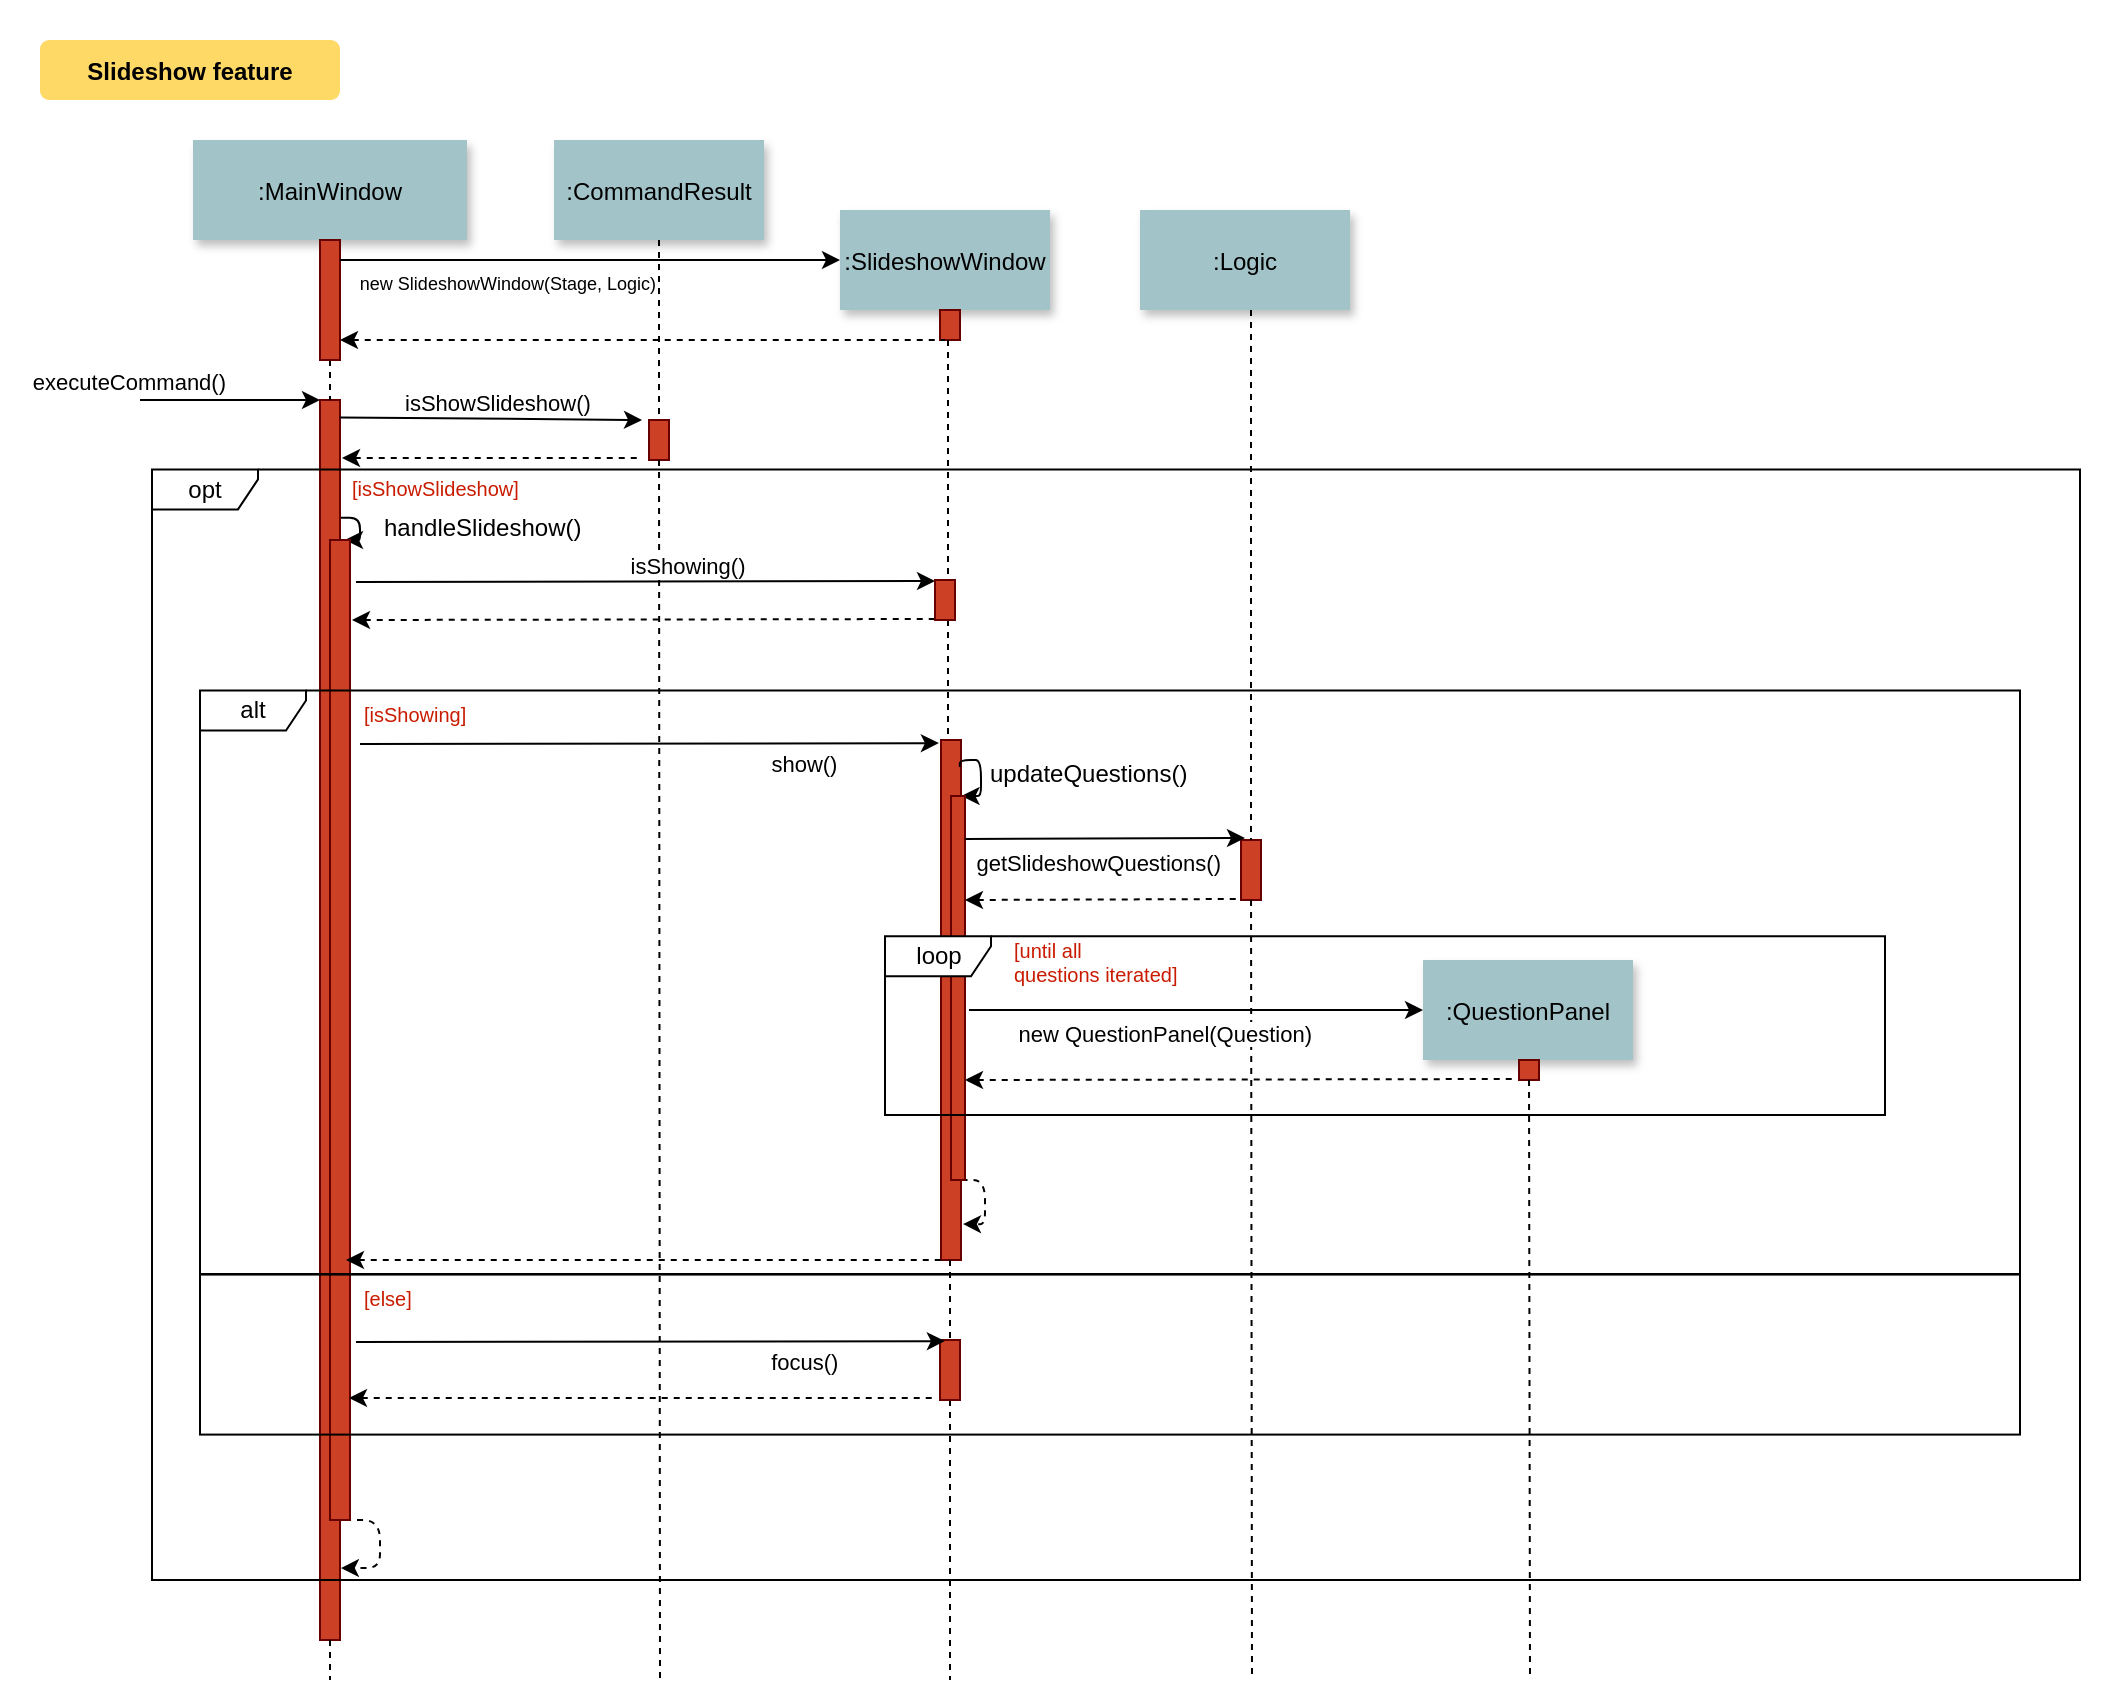 <mxfile version="12.2.0" type="device" pages="1"><diagram name="Page-1" id="9361dd3d-8414-5efd-6122-117bd74ce7a7"><mxGraphModel dx="444" dy="243" grid="1" gridSize="10" guides="1" tooltips="1" connect="1" arrows="1" fold="1" page="0" pageScale="1.5" pageWidth="826" pageHeight="1169" background="#ffffff" math="0" shadow="0"><root><mxCell id="0"/><mxCell id="1" parent="0"/><mxCell id="_MphoM6bQr7qv1nkgnH3-72" value="" style="rounded=0;whiteSpace=wrap;html=1;strokeColor=none;" vertex="1" parent="1"><mxGeometry x="40" width="1060" height="840" as="geometry"/></mxCell><mxCell id="fjkoWwOl3rDA__cH2UTF-113" style="edgeStyle=orthogonalEdgeStyle;rounded=1;orthogonalLoop=1;jettySize=auto;html=1;exitX=0.988;exitY=0.095;exitDx=0;exitDy=0;exitPerimeter=0;entryX=0.75;entryY=0;entryDx=0;entryDy=0;" parent="1" source="2" target="fjkoWwOl3rDA__cH2UTF-107" edge="1"><mxGeometry relative="1" as="geometry"><Array as="points"><mxPoint x="220" y="259"/><mxPoint x="220" y="270"/></Array></mxGeometry></mxCell><mxCell id="2" value="" style="fillColor=#CC4125;strokeColor=#660000" parent="1" vertex="1"><mxGeometry x="200" y="200" width="10" height="620" as="geometry"/></mxCell><mxCell id="3" value="executeCommand()" style="edgeStyle=none;verticalLabelPosition=top;verticalAlign=bottom;labelPosition=left;align=right" parent="1" edge="1"><mxGeometry x="110" y="100" width="100" height="100" as="geometry"><mxPoint x="110" y="200" as="sourcePoint"/><mxPoint x="200" y="200" as="targetPoint"/></mxGeometry></mxCell><mxCell id="4" value=":MainWindow" style="shadow=1;fillColor=#A2C4C9;strokeColor=none" parent="1" vertex="1"><mxGeometry x="136.5" y="70" width="137" height="50" as="geometry"/></mxCell><mxCell id="7" value=":CommandResult" style="shadow=1;fillColor=#A2C4C9;strokeColor=none" parent="1" vertex="1"><mxGeometry x="317" y="70" width="105" height="50" as="geometry"/></mxCell><mxCell id="33" value="" style="edgeStyle=elbowEdgeStyle;elbow=horizontal;endArrow=none;dashed=1" parent="1" source="fjkoWwOl3rDA__cH2UTF-145" target="2" edge="1"><mxGeometry x="230.0" y="310" width="100" height="100" as="geometry"><mxPoint x="230.0" y="410" as="sourcePoint"/><mxPoint x="330" y="310" as="targetPoint"/></mxGeometry></mxCell><mxCell id="44" value="" style="edgeStyle=none;dashed=1;endArrow=none" parent="1" source="2" edge="1"><mxGeometry x="50" y="360" width="100" height="100" as="geometry"><mxPoint x="50" y="460" as="sourcePoint"/><mxPoint x="205" y="840" as="targetPoint"/></mxGeometry></mxCell><mxCell id="71" value="Slideshow feature" style="rounded=1;fontStyle=1;fillColor=#FFD966;strokeColor=none" parent="1" vertex="1"><mxGeometry x="60" y="20" width="150" height="30" as="geometry"/></mxCell><mxCell id="fjkoWwOl3rDA__cH2UTF-115" style="edgeStyle=orthogonalEdgeStyle;rounded=1;orthogonalLoop=1;jettySize=auto;html=1;exitX=0.75;exitY=1;exitDx=0;exitDy=0;entryX=1.043;entryY=0.942;entryDx=0;entryDy=0;dashed=1;entryPerimeter=0;" parent="1" source="fjkoWwOl3rDA__cH2UTF-107" target="2" edge="1"><mxGeometry relative="1" as="geometry"><mxPoint x="212.172" y="293.207" as="sourcePoint"/><mxPoint x="210.103" y="305.621" as="targetPoint"/><Array as="points"><mxPoint x="230" y="760"/><mxPoint x="230" y="784"/></Array></mxGeometry></mxCell><mxCell id="fjkoWwOl3rDA__cH2UTF-107" value="" style="fillColor=#CC4125;strokeColor=#660000" parent="1" vertex="1"><mxGeometry x="205" y="270" width="10" height="490" as="geometry"/></mxCell><mxCell id="fjkoWwOl3rDA__cH2UTF-116" value="handleSlideshow()" style="text;html=1;" parent="1" vertex="1"><mxGeometry x="230" y="250" width="70" height="30" as="geometry"/></mxCell><mxCell id="fjkoWwOl3rDA__cH2UTF-118" value="" style="fillColor=#CC4125;strokeColor=#660000" parent="1" vertex="1"><mxGeometry x="364.5" y="210" width="10" height="20" as="geometry"/></mxCell><mxCell id="fjkoWwOl3rDA__cH2UTF-119" value="isShowSlideshow()" style="edgeStyle=none;verticalLabelPosition=top;verticalAlign=bottom;labelPosition=left;align=right;exitX=1.286;exitY=0.067;exitDx=0;exitDy=0;exitPerimeter=0;" parent="1" edge="1"><mxGeometry x="-3" y="60" width="100" height="100" as="geometry"><mxPoint x="209.86" y="208.71" as="sourcePoint"/><mxPoint x="361" y="210" as="targetPoint"/><mxPoint x="52" y="1" as="offset"/></mxGeometry></mxCell><mxCell id="fjkoWwOl3rDA__cH2UTF-120" value="" style="edgeStyle=none;verticalLabelPosition=top;verticalAlign=bottom;labelPosition=left;align=right;endArrow=none;startArrow=classic;dashed=1;" parent="1" edge="1"><mxGeometry x="279" y="129.259" width="100" height="100" as="geometry"><mxPoint x="211" y="229" as="sourcePoint"/><mxPoint x="360" y="229" as="targetPoint"/></mxGeometry></mxCell><mxCell id="fjkoWwOl3rDA__cH2UTF-121" value="" style="edgeStyle=elbowEdgeStyle;elbow=horizontal;endArrow=none;dashed=1" parent="1" source="7" target="fjkoWwOl3rDA__cH2UTF-118" edge="1"><mxGeometry x="394.5" y="320" width="100" height="100" as="geometry"><mxPoint x="369.776" y="130.0" as="sourcePoint"/><mxPoint x="494.5" y="320" as="targetPoint"/></mxGeometry></mxCell><mxCell id="fjkoWwOl3rDA__cH2UTF-122" value="" style="edgeStyle=none;dashed=1;endArrow=none" parent="1" source="fjkoWwOl3rDA__cH2UTF-118" edge="1"><mxGeometry x="214.5" y="370" width="100" height="100" as="geometry"><mxPoint x="214.5" y="470" as="sourcePoint"/><mxPoint x="370" y="840" as="targetPoint"/></mxGeometry></mxCell><mxCell id="fjkoWwOl3rDA__cH2UTF-141" value=":SlideshowWindow" style="shadow=1;fillColor=#A2C4C9;strokeColor=none" parent="1" vertex="1"><mxGeometry x="460" y="105" width="105" height="50" as="geometry"/></mxCell><mxCell id="fjkoWwOl3rDA__cH2UTF-142" value="" style="fillColor=#CC4125;strokeColor=#660000" parent="1" vertex="1"><mxGeometry x="510.5" y="370" width="10" height="260" as="geometry"/></mxCell><mxCell id="fjkoWwOl3rDA__cH2UTF-143" value="" style="edgeStyle=elbowEdgeStyle;elbow=horizontal;endArrow=none;dashed=1" parent="1" source="fjkoWwOl3rDA__cH2UTF-183" target="fjkoWwOl3rDA__cH2UTF-142" edge="1"><mxGeometry x="537.5" y="355" width="100" height="100" as="geometry"><mxPoint x="512.776" y="165.0" as="sourcePoint"/><mxPoint x="637.5" y="355" as="targetPoint"/></mxGeometry></mxCell><mxCell id="fjkoWwOl3rDA__cH2UTF-144" value="" style="edgeStyle=none;dashed=1;endArrow=none" parent="1" source="fjkoWwOl3rDA__cH2UTF-189" edge="1"><mxGeometry x="359.5" y="380" width="100" height="100" as="geometry"><mxPoint x="515" y="630" as="sourcePoint"/><mxPoint x="515" y="840" as="targetPoint"/></mxGeometry></mxCell><mxCell id="fjkoWwOl3rDA__cH2UTF-145" value="" style="fillColor=#CC4125;strokeColor=#660000" parent="1" vertex="1"><mxGeometry x="200" y="120" width="10" height="60" as="geometry"/></mxCell><mxCell id="fjkoWwOl3rDA__cH2UTF-146" value="" style="edgeStyle=elbowEdgeStyle;elbow=horizontal;endArrow=none;dashed=1" parent="1" source="4" target="fjkoWwOl3rDA__cH2UTF-145" edge="1"><mxGeometry x="230.0" y="310" width="100" height="100" as="geometry"><mxPoint x="205.286" y="120" as="sourcePoint"/><mxPoint x="205.286" y="170" as="targetPoint"/></mxGeometry></mxCell><mxCell id="fjkoWwOl3rDA__cH2UTF-147" value="new SlideshowWindow(Stage, Logic)" style="edgeStyle=none;verticalLabelPosition=top;verticalAlign=bottom;labelPosition=left;align=right;fontSize=9;" parent="1" edge="1"><mxGeometry width="100" height="100" as="geometry"><mxPoint x="210" y="130" as="sourcePoint"/><mxPoint x="460" y="130" as="targetPoint"/><mxPoint x="35" y="20" as="offset"/></mxGeometry></mxCell><mxCell id="fjkoWwOl3rDA__cH2UTF-149" value="show()" style="edgeStyle=none;verticalLabelPosition=top;verticalAlign=bottom;labelPosition=left;align=right;entryX=-0.107;entryY=0.006;entryDx=0;entryDy=0;entryPerimeter=0;" parent="1" target="fjkoWwOl3rDA__cH2UTF-142" edge="1"><mxGeometry x="2.5" y="130" width="100" height="100" as="geometry"><mxPoint x="220" y="372" as="sourcePoint"/><mxPoint x="502.5" y="371" as="targetPoint"/><mxPoint x="96" y="19" as="offset"/></mxGeometry></mxCell><mxCell id="fjkoWwOl3rDA__cH2UTF-153" style="edgeStyle=orthogonalEdgeStyle;rounded=1;orthogonalLoop=1;jettySize=auto;html=1;exitX=0.967;exitY=0.323;exitDx=0;exitDy=0;entryX=0.75;entryY=0;entryDx=0;entryDy=0;exitPerimeter=0;" parent="1" target="fjkoWwOl3rDA__cH2UTF-155" edge="1"><mxGeometry relative="1" as="geometry"><mxPoint x="519.914" y="383.552" as="sourcePoint"/><Array as="points"><mxPoint x="530.5" y="380"/><mxPoint x="530.5" y="398"/></Array></mxGeometry></mxCell><mxCell id="fjkoWwOl3rDA__cH2UTF-154" style="edgeStyle=orthogonalEdgeStyle;rounded=1;orthogonalLoop=1;jettySize=auto;html=1;exitX=0.75;exitY=1;exitDx=0;exitDy=0;dashed=1;entryX=1.1;entryY=0.931;entryDx=0;entryDy=0;entryPerimeter=0;" parent="1" source="fjkoWwOl3rDA__cH2UTF-155" target="fjkoWwOl3rDA__cH2UTF-142" edge="1"><mxGeometry relative="1" as="geometry"><mxPoint x="522.672" y="431.207" as="sourcePoint"/><mxPoint x="530.5" y="490" as="targetPoint"/><Array as="points"><mxPoint x="532.5" y="590"/><mxPoint x="532.5" y="613"/></Array></mxGeometry></mxCell><mxCell id="fjkoWwOl3rDA__cH2UTF-155" value="" style="fillColor=#CC4125;strokeColor=#660000" parent="1" vertex="1"><mxGeometry x="515.5" y="398" width="7" height="192" as="geometry"/></mxCell><mxCell id="fjkoWwOl3rDA__cH2UTF-156" value="updateQuestions()" style="text;html=1;" parent="1" vertex="1"><mxGeometry x="532.5" y="373" width="100" height="30" as="geometry"/></mxCell><mxCell id="fjkoWwOl3rDA__cH2UTF-157" value=":Logic" style="shadow=1;fillColor=#A2C4C9;strokeColor=none" parent="1" vertex="1"><mxGeometry x="610" y="105" width="105" height="50" as="geometry"/></mxCell><mxCell id="fjkoWwOl3rDA__cH2UTF-158" value="" style="fillColor=#CC4125;strokeColor=#660000" parent="1" vertex="1"><mxGeometry x="660.5" y="420" width="10" height="30" as="geometry"/></mxCell><mxCell id="fjkoWwOl3rDA__cH2UTF-159" value="" style="edgeStyle=elbowEdgeStyle;elbow=horizontal;endArrow=none;dashed=1" parent="1" source="fjkoWwOl3rDA__cH2UTF-157" target="fjkoWwOl3rDA__cH2UTF-158" edge="1"><mxGeometry x="687.5" y="355" width="100" height="100" as="geometry"><mxPoint x="662.776" y="165.0" as="sourcePoint"/><mxPoint x="787.5" y="355" as="targetPoint"/></mxGeometry></mxCell><mxCell id="fjkoWwOl3rDA__cH2UTF-160" value="" style="edgeStyle=none;dashed=1;endArrow=none" parent="1" source="fjkoWwOl3rDA__cH2UTF-158" edge="1"><mxGeometry x="510" y="470" width="100" height="100" as="geometry"><mxPoint x="510" y="570" as="sourcePoint"/><mxPoint x="666" y="840" as="targetPoint"/></mxGeometry></mxCell><mxCell id="fjkoWwOl3rDA__cH2UTF-161" value="" style="edgeStyle=none;verticalLabelPosition=top;verticalAlign=bottom;labelPosition=left;align=right;endArrow=none;startArrow=classic;dashed=1;" parent="1" edge="1"><mxGeometry x="578.5" y="349.759" width="100" height="100" as="geometry"><mxPoint x="522.5" y="450" as="sourcePoint"/><mxPoint x="659.5" y="449.5" as="targetPoint"/></mxGeometry></mxCell><mxCell id="fjkoWwOl3rDA__cH2UTF-162" value="getSlideshowQuestions()" style="edgeStyle=none;verticalLabelPosition=top;verticalAlign=bottom;labelPosition=left;align=right;" parent="1" edge="1"><mxGeometry x="2.5" y="130" width="100" height="100" as="geometry"><mxPoint x="522.5" y="419.5" as="sourcePoint"/><mxPoint x="662.5" y="419" as="targetPoint"/><mxPoint x="60" y="21" as="offset"/></mxGeometry></mxCell><mxCell id="fjkoWwOl3rDA__cH2UTF-163" value=":QuestionPanel" style="shadow=1;fillColor=#A2C4C9;strokeColor=none" parent="1" vertex="1"><mxGeometry x="751.5" y="480" width="105" height="50" as="geometry"/></mxCell><mxCell id="fjkoWwOl3rDA__cH2UTF-164" value="" style="fillColor=#CC4125;strokeColor=#660000" parent="1" vertex="1"><mxGeometry x="799.5" y="530" width="10" height="10" as="geometry"/></mxCell><mxCell id="fjkoWwOl3rDA__cH2UTF-165" value="" style="edgeStyle=elbowEdgeStyle;elbow=horizontal;endArrow=none;dashed=1" parent="1" source="fjkoWwOl3rDA__cH2UTF-163" target="fjkoWwOl3rDA__cH2UTF-164" edge="1"><mxGeometry x="829" y="730" width="100" height="100" as="geometry"><mxPoint x="804.276" y="540" as="sourcePoint"/><mxPoint x="929" y="730" as="targetPoint"/></mxGeometry></mxCell><mxCell id="fjkoWwOl3rDA__cH2UTF-166" value="" style="edgeStyle=none;dashed=1;endArrow=none" parent="1" source="fjkoWwOl3rDA__cH2UTF-164" edge="1"><mxGeometry x="649" y="685" width="100" height="100" as="geometry"><mxPoint x="649" y="785" as="sourcePoint"/><mxPoint x="805" y="840" as="targetPoint"/></mxGeometry></mxCell><mxCell id="fjkoWwOl3rDA__cH2UTF-168" value="new QuestionPanel(Question)" style="edgeStyle=none;verticalLabelPosition=top;verticalAlign=bottom;labelPosition=left;align=right;entryX=0;entryY=0.5;entryDx=0;entryDy=0;" parent="1" target="fjkoWwOl3rDA__cH2UTF-163" edge="1"><mxGeometry x="1.5" y="210.5" width="100" height="100" as="geometry"><mxPoint x="524.5" y="505" as="sourcePoint"/><mxPoint x="661.5" y="499.5" as="targetPoint"/><mxPoint x="60" y="21" as="offset"/></mxGeometry></mxCell><mxCell id="fjkoWwOl3rDA__cH2UTF-169" value="" style="edgeStyle=none;verticalLabelPosition=top;verticalAlign=bottom;labelPosition=left;align=right;endArrow=none;startArrow=classic;dashed=1;" parent="1" edge="1"><mxGeometry x="715.5" y="439.759" width="100" height="100" as="geometry"><mxPoint x="522.5" y="540" as="sourcePoint"/><mxPoint x="796.5" y="539.5" as="targetPoint"/></mxGeometry></mxCell><mxCell id="fjkoWwOl3rDA__cH2UTF-170" value="" style="fillColor=#CC4125;strokeColor=#660000" parent="1" vertex="1"><mxGeometry x="510" y="155" width="10" height="15" as="geometry"/></mxCell><mxCell id="fjkoWwOl3rDA__cH2UTF-171" value="" style="edgeStyle=elbowEdgeStyle;elbow=horizontal;endArrow=none;dashed=1" parent="1" source="fjkoWwOl3rDA__cH2UTF-141" target="fjkoWwOl3rDA__cH2UTF-170" edge="1"><mxGeometry x="537.5" y="355" width="100" height="100" as="geometry"><mxPoint x="513" y="155" as="sourcePoint"/><mxPoint x="513" y="240" as="targetPoint"/></mxGeometry></mxCell><mxCell id="fjkoWwOl3rDA__cH2UTF-172" value="" style="edgeStyle=none;verticalLabelPosition=top;verticalAlign=bottom;labelPosition=left;align=right;endArrow=none;startArrow=classic;dashed=1;" parent="1" edge="1"><mxGeometry x="431.5" y="70.259" width="100" height="100" as="geometry"><mxPoint x="210" y="170" as="sourcePoint"/><mxPoint x="512.5" y="170" as="targetPoint"/></mxGeometry></mxCell><mxCell id="fjkoWwOl3rDA__cH2UTF-174" value="" style="group" parent="1" vertex="1" connectable="0"><mxGeometry x="415.5" y="462.5" width="500" height="95" as="geometry"/></mxCell><mxCell id="fjkoWwOl3rDA__cH2UTF-175" value="loop" style="shape=umlFrame;whiteSpace=wrap;html=1;width=53;height=20;" parent="fjkoWwOl3rDA__cH2UTF-174" vertex="1"><mxGeometry x="67" y="5.588" width="500.0" height="89.412" as="geometry"/></mxCell><mxCell id="fjkoWwOl3rDA__cH2UTF-176" value="&lt;font color=&quot;#c91b00&quot; style=&quot;font-size: 10px;&quot;&gt;[until all&lt;br style=&quot;font-size: 10px;&quot;&gt;questions iterated]&lt;/font&gt;" style="text;html=1;fontSize=10;" parent="fjkoWwOl3rDA__cH2UTF-174" vertex="1"><mxGeometry x="129.013" width="228.261" height="33.529" as="geometry"/></mxCell><mxCell id="fjkoWwOl3rDA__cH2UTF-179" value="" style="edgeStyle=none;verticalLabelPosition=top;verticalAlign=bottom;labelPosition=left;align=right;endArrow=none;startArrow=classic;dashed=1;entryX=0.25;entryY=1;entryDx=0;entryDy=0;" parent="1" target="fjkoWwOl3rDA__cH2UTF-142" edge="1"><mxGeometry x="409" y="529.759" width="100" height="100" as="geometry"><mxPoint x="213" y="630" as="sourcePoint"/><mxPoint x="490" y="629.5" as="targetPoint"/></mxGeometry></mxCell><mxCell id="fjkoWwOl3rDA__cH2UTF-184" value="isShowing()" style="edgeStyle=none;verticalLabelPosition=top;verticalAlign=bottom;labelPosition=left;align=right;" parent="1" edge="1"><mxGeometry x="143.5" y="140.5" width="100" height="100" as="geometry"><mxPoint x="218" y="291" as="sourcePoint"/><mxPoint x="507.5" y="290.5" as="targetPoint"/><mxPoint x="52" y="1" as="offset"/></mxGeometry></mxCell><mxCell id="fjkoWwOl3rDA__cH2UTF-185" value="" style="edgeStyle=none;verticalLabelPosition=top;verticalAlign=bottom;labelPosition=left;align=right;endArrow=none;startArrow=classic;dashed=1;" parent="1" edge="1"><mxGeometry x="426.5" y="209.759" width="100" height="100" as="geometry"><mxPoint x="216" y="310" as="sourcePoint"/><mxPoint x="507.5" y="309.5" as="targetPoint"/></mxGeometry></mxCell><mxCell id="fjkoWwOl3rDA__cH2UTF-183" value="" style="fillColor=#CC4125;strokeColor=#660000" parent="1" vertex="1"><mxGeometry x="507.5" y="290" width="10" height="20" as="geometry"/></mxCell><mxCell id="fjkoWwOl3rDA__cH2UTF-188" value="" style="edgeStyle=elbowEdgeStyle;elbow=horizontal;endArrow=none;dashed=1" parent="1" source="fjkoWwOl3rDA__cH2UTF-170" target="fjkoWwOl3rDA__cH2UTF-183" edge="1"><mxGeometry x="537.5" y="355" width="100" height="100" as="geometry"><mxPoint x="515" y="170" as="sourcePoint"/><mxPoint x="515" y="370" as="targetPoint"/></mxGeometry></mxCell><mxCell id="fjkoWwOl3rDA__cH2UTF-189" value="" style="fillColor=#CC4125;strokeColor=#660000" parent="1" vertex="1"><mxGeometry x="510" y="670" width="10" height="30" as="geometry"/></mxCell><mxCell id="fjkoWwOl3rDA__cH2UTF-190" value="" style="edgeStyle=none;dashed=1;endArrow=none" parent="1" target="fjkoWwOl3rDA__cH2UTF-189" edge="1"><mxGeometry x="359.5" y="380" width="100" height="100" as="geometry"><mxPoint x="515" y="630" as="sourcePoint"/><mxPoint x="515" y="760" as="targetPoint"/></mxGeometry></mxCell><mxCell id="fjkoWwOl3rDA__cH2UTF-191" value="focus()" style="edgeStyle=none;verticalLabelPosition=top;verticalAlign=bottom;labelPosition=left;align=right;entryX=-0.107;entryY=0.006;entryDx=0;entryDy=0;entryPerimeter=0;" parent="1" edge="1"><mxGeometry x="5.5" y="429" width="100" height="100" as="geometry"><mxPoint x="218" y="671" as="sourcePoint"/><mxPoint x="512.43" y="670.56" as="targetPoint"/><mxPoint x="96" y="19" as="offset"/></mxGeometry></mxCell><mxCell id="fjkoWwOl3rDA__cH2UTF-192" value="" style="edgeStyle=none;verticalLabelPosition=top;verticalAlign=bottom;labelPosition=left;align=right;endArrow=none;startArrow=classic;dashed=1;entryX=0.25;entryY=1;entryDx=0;entryDy=0;" parent="1" edge="1"><mxGeometry x="403.5" y="598.759" width="100" height="100" as="geometry"><mxPoint x="214.5" y="699" as="sourcePoint"/><mxPoint x="507.5" y="699" as="targetPoint"/></mxGeometry></mxCell><mxCell id="fjkoWwOl3rDA__cH2UTF-199" value="" style="html=1;fontSize=10;fillColor=none;" parent="1" vertex="1"><mxGeometry x="140" y="637.294" width="910" height="80" as="geometry"/></mxCell><mxCell id="fjkoWwOl3rDA__cH2UTF-200" value="&lt;font color=&quot;#c91b00&quot;&gt;[else]&lt;/font&gt;" style="text;html=1;fontSize=10;" parent="1" vertex="1"><mxGeometry x="220" y="637.294" width="277" height="29" as="geometry"/></mxCell><mxCell id="fjkoWwOl3rDA__cH2UTF-181" value="alt" style="shape=umlFrame;whiteSpace=wrap;html=1;width=53;height=20;" parent="1" vertex="1"><mxGeometry x="140" y="345.235" width="910.0" height="291.765" as="geometry"/></mxCell><mxCell id="fjkoWwOl3rDA__cH2UTF-182" value="&lt;span style=&quot;color: rgb(201 , 27 , 0)&quot;&gt;[isShowing]&lt;/span&gt;" style="text;html=1;fontSize=10;" parent="1" vertex="1"><mxGeometry x="220.213" y="345.432" width="415.435" height="109.412" as="geometry"/></mxCell><mxCell id="fjkoWwOl3rDA__cH2UTF-137" value="" style="group" parent="1" vertex="1" connectable="0"><mxGeometry x="116" y="200" width="964" height="590" as="geometry"/></mxCell><mxCell id="fjkoWwOl3rDA__cH2UTF-135" value="opt" style="shape=umlFrame;whiteSpace=wrap;html=1;width=53;height=20;" parent="fjkoWwOl3rDA__cH2UTF-137" vertex="1"><mxGeometry y="34.706" width="964.0" height="555.294" as="geometry"/></mxCell><mxCell id="fjkoWwOl3rDA__cH2UTF-136" value="&lt;font color=&quot;#c91b00&quot; style=&quot;font-size: 10px;&quot;&gt;[isShowSlideshow]&lt;/font&gt;" style="text;html=1;fontSize=10;" parent="fjkoWwOl3rDA__cH2UTF-137" vertex="1"><mxGeometry x="98.309" y="31.5" width="393.236" height="25" as="geometry"/></mxCell></root></mxGraphModel></diagram></mxfile>